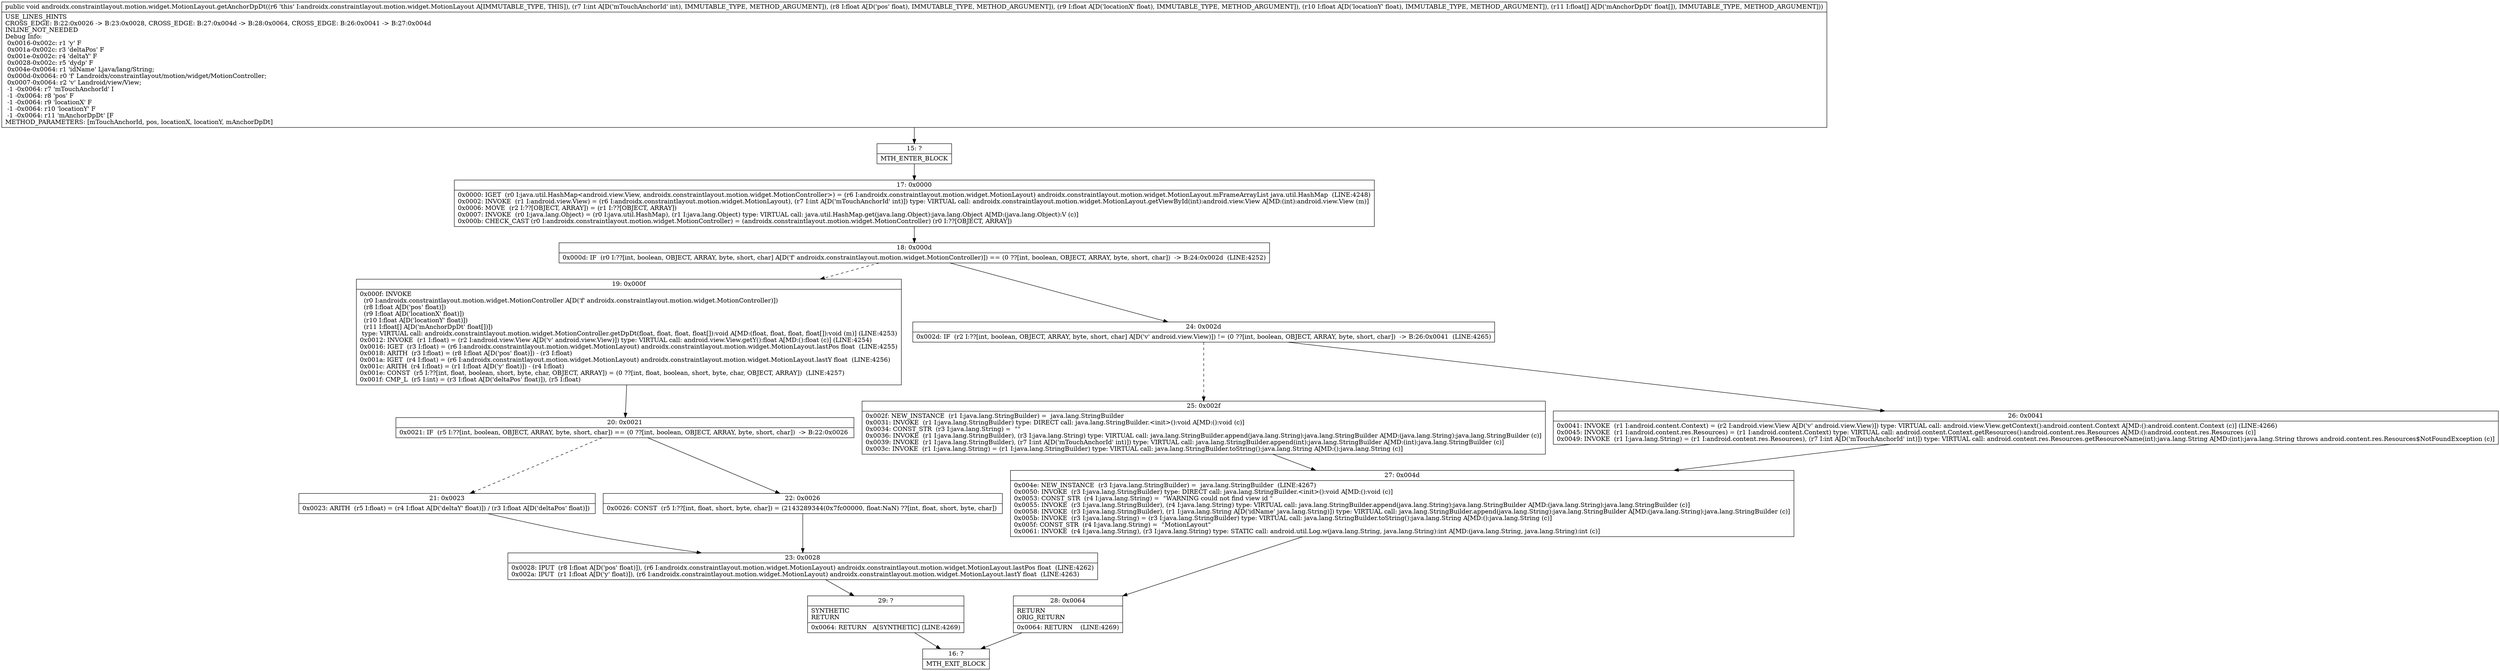 digraph "CFG forandroidx.constraintlayout.motion.widget.MotionLayout.getAnchorDpDt(IFFF[F)V" {
Node_15 [shape=record,label="{15\:\ ?|MTH_ENTER_BLOCK\l}"];
Node_17 [shape=record,label="{17\:\ 0x0000|0x0000: IGET  (r0 I:java.util.HashMap\<android.view.View, androidx.constraintlayout.motion.widget.MotionController\>) = (r6 I:androidx.constraintlayout.motion.widget.MotionLayout) androidx.constraintlayout.motion.widget.MotionLayout.mFrameArrayList java.util.HashMap  (LINE:4248)\l0x0002: INVOKE  (r1 I:android.view.View) = (r6 I:androidx.constraintlayout.motion.widget.MotionLayout), (r7 I:int A[D('mTouchAnchorId' int)]) type: VIRTUAL call: androidx.constraintlayout.motion.widget.MotionLayout.getViewById(int):android.view.View A[MD:(int):android.view.View (m)]\l0x0006: MOVE  (r2 I:??[OBJECT, ARRAY]) = (r1 I:??[OBJECT, ARRAY]) \l0x0007: INVOKE  (r0 I:java.lang.Object) = (r0 I:java.util.HashMap), (r1 I:java.lang.Object) type: VIRTUAL call: java.util.HashMap.get(java.lang.Object):java.lang.Object A[MD:(java.lang.Object):V (c)]\l0x000b: CHECK_CAST (r0 I:androidx.constraintlayout.motion.widget.MotionController) = (androidx.constraintlayout.motion.widget.MotionController) (r0 I:??[OBJECT, ARRAY]) \l}"];
Node_18 [shape=record,label="{18\:\ 0x000d|0x000d: IF  (r0 I:??[int, boolean, OBJECT, ARRAY, byte, short, char] A[D('f' androidx.constraintlayout.motion.widget.MotionController)]) == (0 ??[int, boolean, OBJECT, ARRAY, byte, short, char])  \-\> B:24:0x002d  (LINE:4252)\l}"];
Node_19 [shape=record,label="{19\:\ 0x000f|0x000f: INVOKE  \l  (r0 I:androidx.constraintlayout.motion.widget.MotionController A[D('f' androidx.constraintlayout.motion.widget.MotionController)])\l  (r8 I:float A[D('pos' float)])\l  (r9 I:float A[D('locationX' float)])\l  (r10 I:float A[D('locationY' float)])\l  (r11 I:float[] A[D('mAnchorDpDt' float[])])\l type: VIRTUAL call: androidx.constraintlayout.motion.widget.MotionController.getDpDt(float, float, float, float[]):void A[MD:(float, float, float, float[]):void (m)] (LINE:4253)\l0x0012: INVOKE  (r1 I:float) = (r2 I:android.view.View A[D('v' android.view.View)]) type: VIRTUAL call: android.view.View.getY():float A[MD:():float (c)] (LINE:4254)\l0x0016: IGET  (r3 I:float) = (r6 I:androidx.constraintlayout.motion.widget.MotionLayout) androidx.constraintlayout.motion.widget.MotionLayout.lastPos float  (LINE:4255)\l0x0018: ARITH  (r3 I:float) = (r8 I:float A[D('pos' float)]) \- (r3 I:float) \l0x001a: IGET  (r4 I:float) = (r6 I:androidx.constraintlayout.motion.widget.MotionLayout) androidx.constraintlayout.motion.widget.MotionLayout.lastY float  (LINE:4256)\l0x001c: ARITH  (r4 I:float) = (r1 I:float A[D('y' float)]) \- (r4 I:float) \l0x001e: CONST  (r5 I:??[int, float, boolean, short, byte, char, OBJECT, ARRAY]) = (0 ??[int, float, boolean, short, byte, char, OBJECT, ARRAY])  (LINE:4257)\l0x001f: CMP_L  (r5 I:int) = (r3 I:float A[D('deltaPos' float)]), (r5 I:float) \l}"];
Node_20 [shape=record,label="{20\:\ 0x0021|0x0021: IF  (r5 I:??[int, boolean, OBJECT, ARRAY, byte, short, char]) == (0 ??[int, boolean, OBJECT, ARRAY, byte, short, char])  \-\> B:22:0x0026 \l}"];
Node_21 [shape=record,label="{21\:\ 0x0023|0x0023: ARITH  (r5 I:float) = (r4 I:float A[D('deltaY' float)]) \/ (r3 I:float A[D('deltaPos' float)]) \l}"];
Node_23 [shape=record,label="{23\:\ 0x0028|0x0028: IPUT  (r8 I:float A[D('pos' float)]), (r6 I:androidx.constraintlayout.motion.widget.MotionLayout) androidx.constraintlayout.motion.widget.MotionLayout.lastPos float  (LINE:4262)\l0x002a: IPUT  (r1 I:float A[D('y' float)]), (r6 I:androidx.constraintlayout.motion.widget.MotionLayout) androidx.constraintlayout.motion.widget.MotionLayout.lastY float  (LINE:4263)\l}"];
Node_29 [shape=record,label="{29\:\ ?|SYNTHETIC\lRETURN\l|0x0064: RETURN   A[SYNTHETIC] (LINE:4269)\l}"];
Node_16 [shape=record,label="{16\:\ ?|MTH_EXIT_BLOCK\l}"];
Node_22 [shape=record,label="{22\:\ 0x0026|0x0026: CONST  (r5 I:??[int, float, short, byte, char]) = (2143289344(0x7fc00000, float:NaN) ??[int, float, short, byte, char]) \l}"];
Node_24 [shape=record,label="{24\:\ 0x002d|0x002d: IF  (r2 I:??[int, boolean, OBJECT, ARRAY, byte, short, char] A[D('v' android.view.View)]) != (0 ??[int, boolean, OBJECT, ARRAY, byte, short, char])  \-\> B:26:0x0041  (LINE:4265)\l}"];
Node_25 [shape=record,label="{25\:\ 0x002f|0x002f: NEW_INSTANCE  (r1 I:java.lang.StringBuilder) =  java.lang.StringBuilder \l0x0031: INVOKE  (r1 I:java.lang.StringBuilder) type: DIRECT call: java.lang.StringBuilder.\<init\>():void A[MD:():void (c)]\l0x0034: CONST_STR  (r3 I:java.lang.String) =  \"\" \l0x0036: INVOKE  (r1 I:java.lang.StringBuilder), (r3 I:java.lang.String) type: VIRTUAL call: java.lang.StringBuilder.append(java.lang.String):java.lang.StringBuilder A[MD:(java.lang.String):java.lang.StringBuilder (c)]\l0x0039: INVOKE  (r1 I:java.lang.StringBuilder), (r7 I:int A[D('mTouchAnchorId' int)]) type: VIRTUAL call: java.lang.StringBuilder.append(int):java.lang.StringBuilder A[MD:(int):java.lang.StringBuilder (c)]\l0x003c: INVOKE  (r1 I:java.lang.String) = (r1 I:java.lang.StringBuilder) type: VIRTUAL call: java.lang.StringBuilder.toString():java.lang.String A[MD:():java.lang.String (c)]\l}"];
Node_27 [shape=record,label="{27\:\ 0x004d|0x004e: NEW_INSTANCE  (r3 I:java.lang.StringBuilder) =  java.lang.StringBuilder  (LINE:4267)\l0x0050: INVOKE  (r3 I:java.lang.StringBuilder) type: DIRECT call: java.lang.StringBuilder.\<init\>():void A[MD:():void (c)]\l0x0053: CONST_STR  (r4 I:java.lang.String) =  \"WARNING could not find view id \" \l0x0055: INVOKE  (r3 I:java.lang.StringBuilder), (r4 I:java.lang.String) type: VIRTUAL call: java.lang.StringBuilder.append(java.lang.String):java.lang.StringBuilder A[MD:(java.lang.String):java.lang.StringBuilder (c)]\l0x0058: INVOKE  (r3 I:java.lang.StringBuilder), (r1 I:java.lang.String A[D('idName' java.lang.String)]) type: VIRTUAL call: java.lang.StringBuilder.append(java.lang.String):java.lang.StringBuilder A[MD:(java.lang.String):java.lang.StringBuilder (c)]\l0x005b: INVOKE  (r3 I:java.lang.String) = (r3 I:java.lang.StringBuilder) type: VIRTUAL call: java.lang.StringBuilder.toString():java.lang.String A[MD:():java.lang.String (c)]\l0x005f: CONST_STR  (r4 I:java.lang.String) =  \"MotionLayout\" \l0x0061: INVOKE  (r4 I:java.lang.String), (r3 I:java.lang.String) type: STATIC call: android.util.Log.w(java.lang.String, java.lang.String):int A[MD:(java.lang.String, java.lang.String):int (c)]\l}"];
Node_28 [shape=record,label="{28\:\ 0x0064|RETURN\lORIG_RETURN\l|0x0064: RETURN    (LINE:4269)\l}"];
Node_26 [shape=record,label="{26\:\ 0x0041|0x0041: INVOKE  (r1 I:android.content.Context) = (r2 I:android.view.View A[D('v' android.view.View)]) type: VIRTUAL call: android.view.View.getContext():android.content.Context A[MD:():android.content.Context (c)] (LINE:4266)\l0x0045: INVOKE  (r1 I:android.content.res.Resources) = (r1 I:android.content.Context) type: VIRTUAL call: android.content.Context.getResources():android.content.res.Resources A[MD:():android.content.res.Resources (c)]\l0x0049: INVOKE  (r1 I:java.lang.String) = (r1 I:android.content.res.Resources), (r7 I:int A[D('mTouchAnchorId' int)]) type: VIRTUAL call: android.content.res.Resources.getResourceName(int):java.lang.String A[MD:(int):java.lang.String throws android.content.res.Resources$NotFoundException (c)]\l}"];
MethodNode[shape=record,label="{public void androidx.constraintlayout.motion.widget.MotionLayout.getAnchorDpDt((r6 'this' I:androidx.constraintlayout.motion.widget.MotionLayout A[IMMUTABLE_TYPE, THIS]), (r7 I:int A[D('mTouchAnchorId' int), IMMUTABLE_TYPE, METHOD_ARGUMENT]), (r8 I:float A[D('pos' float), IMMUTABLE_TYPE, METHOD_ARGUMENT]), (r9 I:float A[D('locationX' float), IMMUTABLE_TYPE, METHOD_ARGUMENT]), (r10 I:float A[D('locationY' float), IMMUTABLE_TYPE, METHOD_ARGUMENT]), (r11 I:float[] A[D('mAnchorDpDt' float[]), IMMUTABLE_TYPE, METHOD_ARGUMENT]))  | USE_LINES_HINTS\lCROSS_EDGE: B:22:0x0026 \-\> B:23:0x0028, CROSS_EDGE: B:27:0x004d \-\> B:28:0x0064, CROSS_EDGE: B:26:0x0041 \-\> B:27:0x004d\lINLINE_NOT_NEEDED\lDebug Info:\l  0x0016\-0x002c: r1 'y' F\l  0x001a\-0x002c: r3 'deltaPos' F\l  0x001e\-0x002c: r4 'deltaY' F\l  0x0028\-0x002c: r5 'dydp' F\l  0x004e\-0x0064: r1 'idName' Ljava\/lang\/String;\l  0x000d\-0x0064: r0 'f' Landroidx\/constraintlayout\/motion\/widget\/MotionController;\l  0x0007\-0x0064: r2 'v' Landroid\/view\/View;\l  \-1 \-0x0064: r7 'mTouchAnchorId' I\l  \-1 \-0x0064: r8 'pos' F\l  \-1 \-0x0064: r9 'locationX' F\l  \-1 \-0x0064: r10 'locationY' F\l  \-1 \-0x0064: r11 'mAnchorDpDt' [F\lMETHOD_PARAMETERS: [mTouchAnchorId, pos, locationX, locationY, mAnchorDpDt]\l}"];
MethodNode -> Node_15;Node_15 -> Node_17;
Node_17 -> Node_18;
Node_18 -> Node_19[style=dashed];
Node_18 -> Node_24;
Node_19 -> Node_20;
Node_20 -> Node_21[style=dashed];
Node_20 -> Node_22;
Node_21 -> Node_23;
Node_23 -> Node_29;
Node_29 -> Node_16;
Node_22 -> Node_23;
Node_24 -> Node_25[style=dashed];
Node_24 -> Node_26;
Node_25 -> Node_27;
Node_27 -> Node_28;
Node_28 -> Node_16;
Node_26 -> Node_27;
}

